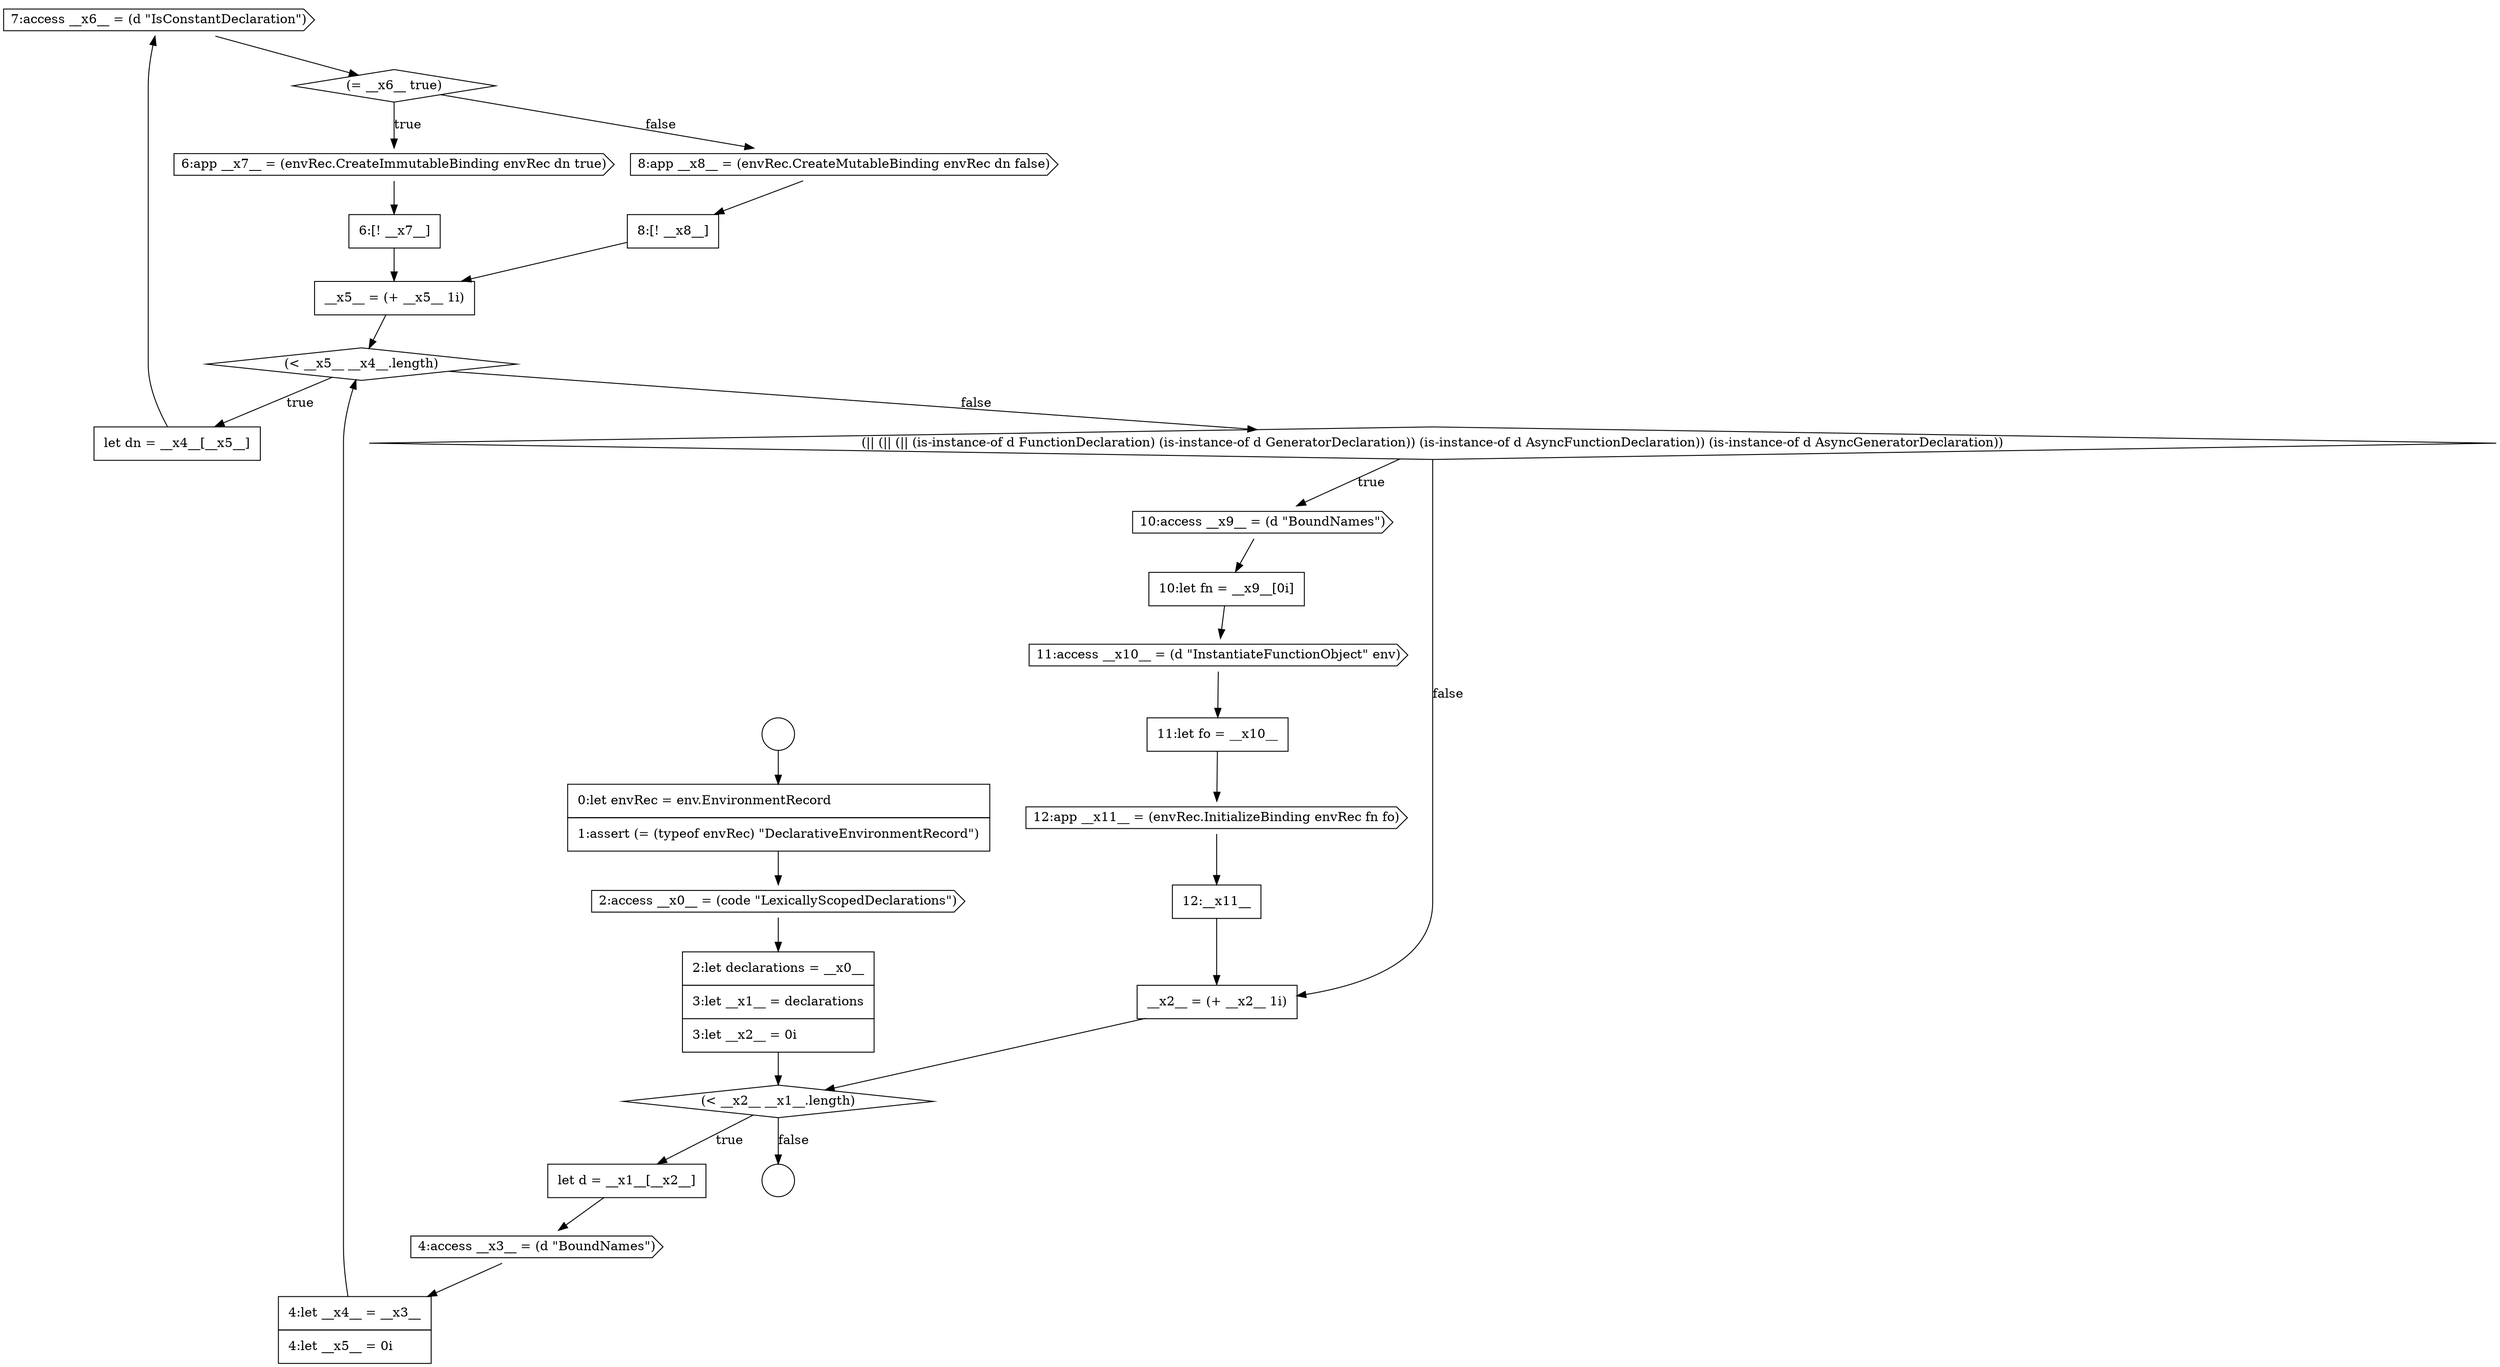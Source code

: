 digraph {
  node6474 [shape=cds, label=<<font color="black">7:access __x6__ = (d &quot;IsConstantDeclaration&quot;)</font>> color="black" fillcolor="white" style=filled]
  node6477 [shape=none, margin=0, label=<<font color="black">
    <table border="0" cellborder="1" cellspacing="0" cellpadding="10">
      <tr><td align="left">6:[! __x7__]</td></tr>
    </table>
  </font>> color="black" fillcolor="white" style=filled]
  node6486 [shape=cds, label=<<font color="black">12:app __x11__ = (envRec.InitializeBinding envRec fn fo)</font>> color="black" fillcolor="white" style=filled]
  node6469 [shape=none, margin=0, label=<<font color="black">
    <table border="0" cellborder="1" cellspacing="0" cellpadding="10">
      <tr><td align="left">let d = __x1__[__x2__]</td></tr>
    </table>
  </font>> color="black" fillcolor="white" style=filled]
  node6468 [shape=diamond, label=<<font color="black">(&lt; __x2__ __x1__.length)</font>> color="black" fillcolor="white" style=filled]
  node6478 [shape=cds, label=<<font color="black">8:app __x8__ = (envRec.CreateMutableBinding envRec dn false)</font>> color="black" fillcolor="white" style=filled]
  node6484 [shape=cds, label=<<font color="black">11:access __x10__ = (d &quot;InstantiateFunctionObject&quot; env)</font>> color="black" fillcolor="white" style=filled]
  node6488 [shape=none, margin=0, label=<<font color="black">
    <table border="0" cellborder="1" cellspacing="0" cellpadding="10">
      <tr><td align="left">__x2__ = (+ __x2__ 1i)</td></tr>
    </table>
  </font>> color="black" fillcolor="white" style=filled]
  node6463 [shape=circle label=" " color="black" fillcolor="white" style=filled]
  node6480 [shape=none, margin=0, label=<<font color="black">
    <table border="0" cellborder="1" cellspacing="0" cellpadding="10">
      <tr><td align="left">__x5__ = (+ __x5__ 1i)</td></tr>
    </table>
  </font>> color="black" fillcolor="white" style=filled]
  node6466 [shape=cds, label=<<font color="black">2:access __x0__ = (code &quot;LexicallyScopedDeclarations&quot;)</font>> color="black" fillcolor="white" style=filled]
  node6483 [shape=none, margin=0, label=<<font color="black">
    <table border="0" cellborder="1" cellspacing="0" cellpadding="10">
      <tr><td align="left">10:let fn = __x9__[0i]</td></tr>
    </table>
  </font>> color="black" fillcolor="white" style=filled]
  node6470 [shape=cds, label=<<font color="black">4:access __x3__ = (d &quot;BoundNames&quot;)</font>> color="black" fillcolor="white" style=filled]
  node6487 [shape=none, margin=0, label=<<font color="black">
    <table border="0" cellborder="1" cellspacing="0" cellpadding="10">
      <tr><td align="left">12:__x11__</td></tr>
    </table>
  </font>> color="black" fillcolor="white" style=filled]
  node6482 [shape=cds, label=<<font color="black">10:access __x9__ = (d &quot;BoundNames&quot;)</font>> color="black" fillcolor="white" style=filled]
  node6464 [shape=circle label=" " color="black" fillcolor="white" style=filled]
  node6475 [shape=diamond, label=<<font color="black">(= __x6__ true)</font>> color="black" fillcolor="white" style=filled]
  node6465 [shape=none, margin=0, label=<<font color="black">
    <table border="0" cellborder="1" cellspacing="0" cellpadding="10">
      <tr><td align="left">0:let envRec = env.EnvironmentRecord</td></tr>
      <tr><td align="left">1:assert (= (typeof envRec) &quot;DeclarativeEnvironmentRecord&quot;)</td></tr>
    </table>
  </font>> color="black" fillcolor="white" style=filled]
  node6485 [shape=none, margin=0, label=<<font color="black">
    <table border="0" cellborder="1" cellspacing="0" cellpadding="10">
      <tr><td align="left">11:let fo = __x10__</td></tr>
    </table>
  </font>> color="black" fillcolor="white" style=filled]
  node6476 [shape=cds, label=<<font color="black">6:app __x7__ = (envRec.CreateImmutableBinding envRec dn true)</font>> color="black" fillcolor="white" style=filled]
  node6472 [shape=diamond, label=<<font color="black">(&lt; __x5__ __x4__.length)</font>> color="black" fillcolor="white" style=filled]
  node6481 [shape=diamond, label=<<font color="black">(|| (|| (|| (is-instance-of d FunctionDeclaration) (is-instance-of d GeneratorDeclaration)) (is-instance-of d AsyncFunctionDeclaration)) (is-instance-of d AsyncGeneratorDeclaration))</font>> color="black" fillcolor="white" style=filled]
  node6479 [shape=none, margin=0, label=<<font color="black">
    <table border="0" cellborder="1" cellspacing="0" cellpadding="10">
      <tr><td align="left">8:[! __x8__]</td></tr>
    </table>
  </font>> color="black" fillcolor="white" style=filled]
  node6467 [shape=none, margin=0, label=<<font color="black">
    <table border="0" cellborder="1" cellspacing="0" cellpadding="10">
      <tr><td align="left">2:let declarations = __x0__</td></tr>
      <tr><td align="left">3:let __x1__ = declarations</td></tr>
      <tr><td align="left">3:let __x2__ = 0i</td></tr>
    </table>
  </font>> color="black" fillcolor="white" style=filled]
  node6473 [shape=none, margin=0, label=<<font color="black">
    <table border="0" cellborder="1" cellspacing="0" cellpadding="10">
      <tr><td align="left">let dn = __x4__[__x5__]</td></tr>
    </table>
  </font>> color="black" fillcolor="white" style=filled]
  node6471 [shape=none, margin=0, label=<<font color="black">
    <table border="0" cellborder="1" cellspacing="0" cellpadding="10">
      <tr><td align="left">4:let __x4__ = __x3__</td></tr>
      <tr><td align="left">4:let __x5__ = 0i</td></tr>
    </table>
  </font>> color="black" fillcolor="white" style=filled]
  node6465 -> node6466 [ color="black"]
  node6463 -> node6465 [ color="black"]
  node6487 -> node6488 [ color="black"]
  node6467 -> node6468 [ color="black"]
  node6483 -> node6484 [ color="black"]
  node6486 -> node6487 [ color="black"]
  node6485 -> node6486 [ color="black"]
  node6474 -> node6475 [ color="black"]
  node6471 -> node6472 [ color="black"]
  node6479 -> node6480 [ color="black"]
  node6481 -> node6482 [label=<<font color="black">true</font>> color="black"]
  node6481 -> node6488 [label=<<font color="black">false</font>> color="black"]
  node6488 -> node6468 [ color="black"]
  node6468 -> node6469 [label=<<font color="black">true</font>> color="black"]
  node6468 -> node6464 [label=<<font color="black">false</font>> color="black"]
  node6480 -> node6472 [ color="black"]
  node6475 -> node6476 [label=<<font color="black">true</font>> color="black"]
  node6475 -> node6478 [label=<<font color="black">false</font>> color="black"]
  node6482 -> node6483 [ color="black"]
  node6472 -> node6473 [label=<<font color="black">true</font>> color="black"]
  node6472 -> node6481 [label=<<font color="black">false</font>> color="black"]
  node6478 -> node6479 [ color="black"]
  node6484 -> node6485 [ color="black"]
  node6466 -> node6467 [ color="black"]
  node6469 -> node6470 [ color="black"]
  node6470 -> node6471 [ color="black"]
  node6476 -> node6477 [ color="black"]
  node6473 -> node6474 [ color="black"]
  node6477 -> node6480 [ color="black"]
}
